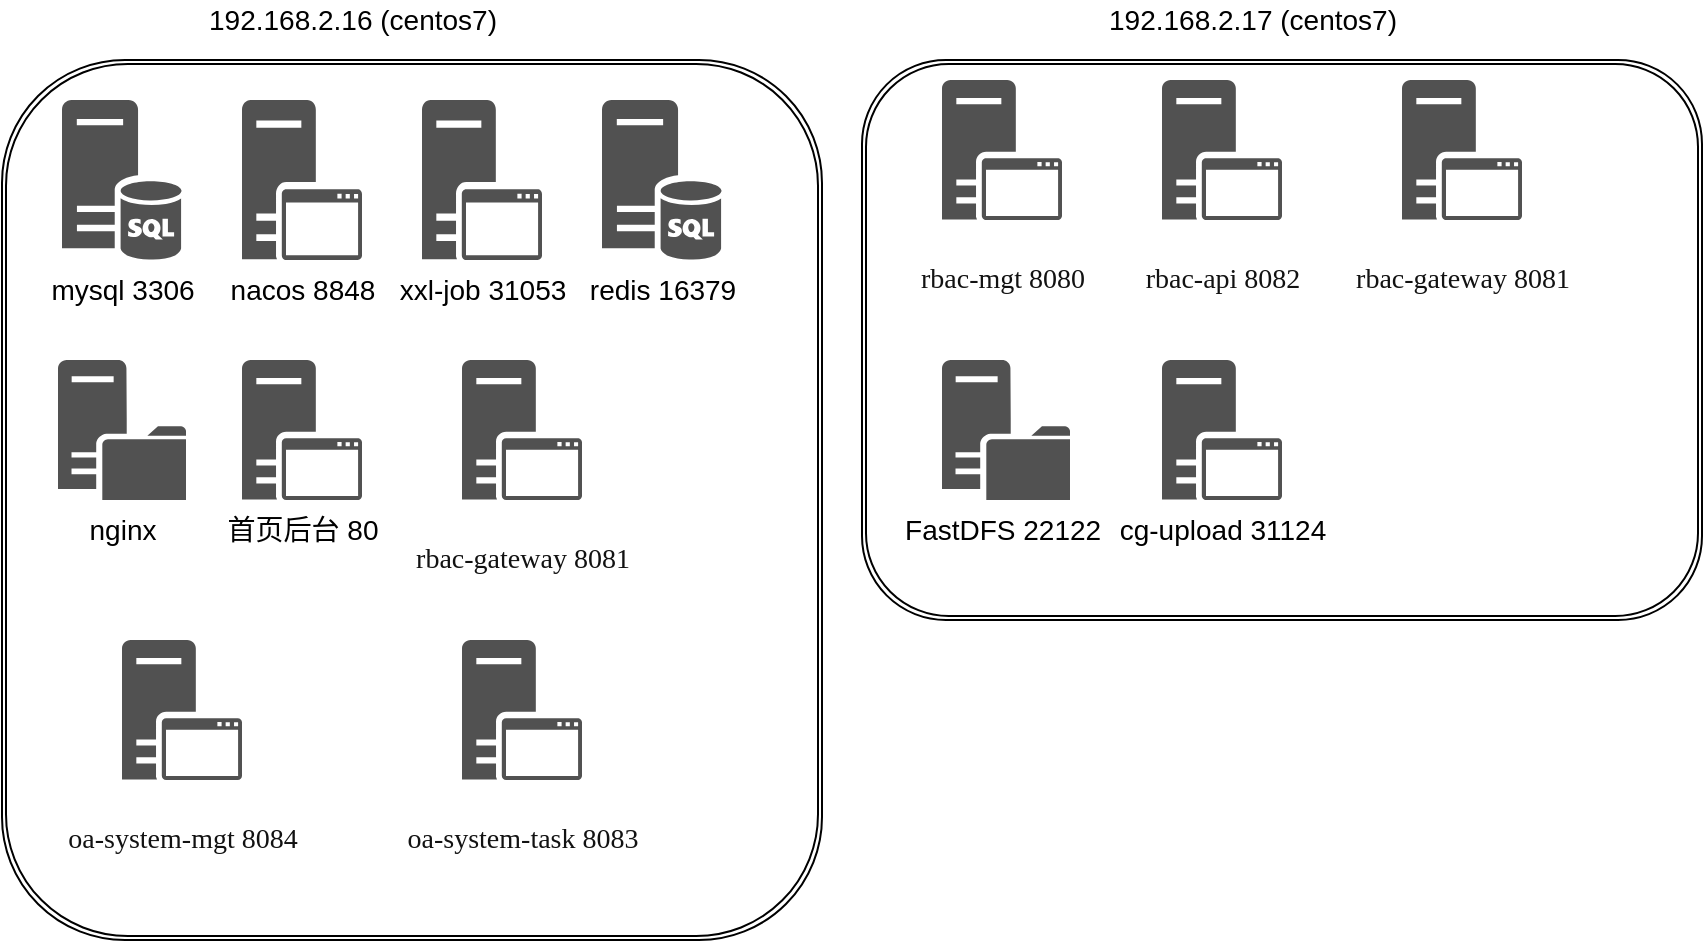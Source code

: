 <mxfile version="19.0.3" type="github">
  <diagram id="gyxdbfac7w9fEoyupBZN" name="第 1 页">
    <mxGraphModel dx="1209" dy="642" grid="1" gridSize="10" guides="1" tooltips="1" connect="1" arrows="1" fold="1" page="1" pageScale="1" pageWidth="827" pageHeight="1169" math="0" shadow="0">
      <root>
        <mxCell id="0" />
        <mxCell id="1" parent="0" />
        <mxCell id="14XUabpW_i0FxJF9m-nK-2" value="" style="shape=ext;double=1;rounded=1;whiteSpace=wrap;html=1;" parent="1" vertex="1">
          <mxGeometry x="70" y="280" width="410" height="440" as="geometry" />
        </mxCell>
        <mxCell id="14XUabpW_i0FxJF9m-nK-3" value="&lt;font style=&quot;font-size: 14px;&quot;&gt;192.168.2.16 (centos7)&lt;/font&gt;" style="text;html=1;align=center;verticalAlign=middle;resizable=0;points=[];autosize=1;strokeColor=none;fillColor=none;" parent="1" vertex="1">
          <mxGeometry x="165" y="250" width="160" height="20" as="geometry" />
        </mxCell>
        <object label="&lt;font style=&quot;font-size: 14px;&quot;&gt;mysql 3306&lt;/font&gt;" name="111" id="14XUabpW_i0FxJF9m-nK-1">
          <mxCell style="sketch=0;pointerEvents=1;shadow=0;dashed=0;html=1;strokeColor=none;labelPosition=center;verticalLabelPosition=bottom;verticalAlign=top;align=center;fillColor=#515151;shape=mxgraph.mscae.system_center.central_administration_site_sql" parent="1" vertex="1">
            <mxGeometry x="100" y="300" width="60" height="80" as="geometry" />
          </mxCell>
        </object>
        <mxCell id="14XUabpW_i0FxJF9m-nK-4" value="nacos&amp;nbsp;8848" style="sketch=0;pointerEvents=1;shadow=0;dashed=0;html=1;strokeColor=none;labelPosition=center;verticalLabelPosition=bottom;verticalAlign=top;align=center;fillColor=#515151;shape=mxgraph.mscae.system_center.secondary_site;fontSize=14;" parent="1" vertex="1">
          <mxGeometry x="190" y="300" width="60" height="80" as="geometry" />
        </mxCell>
        <mxCell id="14XUabpW_i0FxJF9m-nK-6" value="xxl-job&amp;nbsp;31053" style="sketch=0;pointerEvents=1;shadow=0;dashed=0;html=1;strokeColor=none;labelPosition=center;verticalLabelPosition=bottom;verticalAlign=top;align=center;fillColor=#515151;shape=mxgraph.mscae.system_center.secondary_site;fontSize=14;" parent="1" vertex="1">
          <mxGeometry x="280" y="300" width="60" height="80" as="geometry" />
        </mxCell>
        <object label="&lt;font style=&quot;font-size: 14px;&quot;&gt;redis 16379&lt;/font&gt;" name="111" id="14XUabpW_i0FxJF9m-nK-7">
          <mxCell style="sketch=0;pointerEvents=1;shadow=0;dashed=0;html=1;strokeColor=none;labelPosition=center;verticalLabelPosition=bottom;verticalAlign=top;align=center;fillColor=#515151;shape=mxgraph.mscae.system_center.central_administration_site_sql" parent="1" vertex="1">
            <mxGeometry x="370" y="300" width="60" height="80" as="geometry" />
          </mxCell>
        </object>
        <mxCell id="14XUabpW_i0FxJF9m-nK-8" value="nginx" style="sketch=0;pointerEvents=1;shadow=0;dashed=0;html=1;strokeColor=none;labelPosition=center;verticalLabelPosition=bottom;verticalAlign=top;align=center;fillColor=#515151;shape=mxgraph.mscae.system_center.distribution_point;fontSize=14;" parent="1" vertex="1">
          <mxGeometry x="98" y="430" width="64" height="70" as="geometry" />
        </mxCell>
        <mxCell id="14XUabpW_i0FxJF9m-nK-9" value="首页后台 80" style="sketch=0;pointerEvents=1;shadow=0;dashed=0;html=1;strokeColor=none;labelPosition=center;verticalLabelPosition=bottom;verticalAlign=top;align=center;fillColor=#515151;shape=mxgraph.mscae.system_center.secondary_site;fontSize=14;" parent="1" vertex="1">
          <mxGeometry x="190" y="430" width="60" height="70" as="geometry" />
        </mxCell>
        <mxCell id="14XUabpW_i0FxJF9m-nK-10" value="" style="shape=ext;double=1;rounded=1;whiteSpace=wrap;html=1;" parent="1" vertex="1">
          <mxGeometry x="500" y="280" width="420" height="280" as="geometry" />
        </mxCell>
        <mxCell id="14XUabpW_i0FxJF9m-nK-11" value="192.168.2.17 (centos7)" style="text;html=1;align=center;verticalAlign=middle;resizable=0;points=[];autosize=1;strokeColor=none;fillColor=none;fontSize=14;" parent="1" vertex="1">
          <mxGeometry x="615" y="250" width="160" height="20" as="geometry" />
        </mxCell>
        <mxCell id="14XUabpW_i0FxJF9m-nK-12" value="&lt;p class=&quot;MsoNormal&quot;&gt;&lt;span style=&quot;font-family: 微软雅黑; color: rgb(18, 18, 18); letter-spacing: 0pt; background: rgb(255, 255, 255);&quot;&gt;&lt;font style=&quot;font-size: 14px;&quot; face=&quot;微软雅黑&quot;&gt;rbac-mgt 8080&lt;/font&gt;&lt;/span&gt;&lt;/p&gt;" style="sketch=0;pointerEvents=1;shadow=0;dashed=0;html=1;strokeColor=none;labelPosition=center;verticalLabelPosition=bottom;verticalAlign=top;align=center;fillColor=#515151;shape=mxgraph.mscae.system_center.secondary_site;fontSize=14;" parent="1" vertex="1">
          <mxGeometry x="540" y="290" width="60" height="70" as="geometry" />
        </mxCell>
        <mxCell id="14XUabpW_i0FxJF9m-nK-13" value="&lt;p class=&quot;MsoNormal&quot;&gt;&lt;span style=&quot;font-family: 微软雅黑; color: rgb(18, 18, 18); letter-spacing: 0pt; background: rgb(255, 255, 255);&quot;&gt;&lt;font style=&quot;font-size: 14px;&quot; face=&quot;微软雅黑&quot;&gt;rbac-api 8082&lt;/font&gt;&lt;/span&gt;&lt;/p&gt;" style="sketch=0;pointerEvents=1;shadow=0;dashed=0;html=1;strokeColor=none;labelPosition=center;verticalLabelPosition=bottom;verticalAlign=top;align=center;fillColor=#515151;shape=mxgraph.mscae.system_center.secondary_site;fontSize=14;" parent="1" vertex="1">
          <mxGeometry x="650" y="290" width="60" height="70" as="geometry" />
        </mxCell>
        <mxCell id="14XUabpW_i0FxJF9m-nK-14" value="&lt;p class=&quot;MsoNormal&quot;&gt;&lt;span style=&quot;font-family: 微软雅黑; color: rgb(18, 18, 18); letter-spacing: 0pt; background: rgb(255, 255, 255);&quot;&gt;&lt;font style=&quot;font-size: 14px;&quot; face=&quot;微软雅黑&quot;&gt;rbac-gateway 8081&lt;/font&gt;&lt;/span&gt;&lt;/p&gt;" style="sketch=0;pointerEvents=1;shadow=0;dashed=0;html=1;strokeColor=none;labelPosition=center;verticalLabelPosition=bottom;verticalAlign=top;align=center;fillColor=#515151;shape=mxgraph.mscae.system_center.secondary_site;fontSize=14;" parent="1" vertex="1">
          <mxGeometry x="770" y="290" width="60" height="70" as="geometry" />
        </mxCell>
        <mxCell id="14XUabpW_i0FxJF9m-nK-15" value="&lt;p class=&quot;MsoNormal&quot;&gt;&lt;span style=&quot;font-family: 微软雅黑; color: rgb(18, 18, 18); letter-spacing: 0pt; background: rgb(255, 255, 255);&quot;&gt;&lt;font style=&quot;font-size: 14px;&quot; face=&quot;微软雅黑&quot;&gt;oa-system-mgt 8084&lt;/font&gt;&lt;/span&gt;&lt;/p&gt;" style="sketch=0;pointerEvents=1;shadow=0;dashed=0;html=1;strokeColor=none;labelPosition=center;verticalLabelPosition=bottom;verticalAlign=top;align=center;fillColor=#515151;shape=mxgraph.mscae.system_center.secondary_site;fontSize=14;" parent="1" vertex="1">
          <mxGeometry x="130" y="570" width="60" height="70" as="geometry" />
        </mxCell>
        <mxCell id="14XUabpW_i0FxJF9m-nK-16" value="&lt;p class=&quot;MsoNormal&quot;&gt;&lt;span style=&quot;font-family: 微软雅黑; color: rgb(18, 18, 18); letter-spacing: 0pt; background: rgb(255, 255, 255);&quot;&gt;&lt;font style=&quot;font-size: 14px;&quot; face=&quot;微软雅黑&quot;&gt;oa-system-task 8083&lt;/font&gt;&lt;/span&gt;&lt;/p&gt;" style="sketch=0;pointerEvents=1;shadow=0;dashed=0;html=1;strokeColor=none;labelPosition=center;verticalLabelPosition=bottom;verticalAlign=top;align=center;fillColor=#515151;shape=mxgraph.mscae.system_center.secondary_site;fontSize=14;" parent="1" vertex="1">
          <mxGeometry x="300" y="570" width="60" height="70" as="geometry" />
        </mxCell>
        <mxCell id="YEvxFoz8mq9zJ5z52Tba-4" value="FastDFS&amp;nbsp;22122&amp;nbsp;" style="sketch=0;pointerEvents=1;shadow=0;dashed=0;html=1;strokeColor=none;labelPosition=center;verticalLabelPosition=bottom;verticalAlign=top;align=center;fillColor=#515151;shape=mxgraph.mscae.system_center.distribution_point;fontSize=14;" parent="1" vertex="1">
          <mxGeometry x="540" y="430" width="64" height="70" as="geometry" />
        </mxCell>
        <mxCell id="V4N81V1IKwzVDaUrtDr3-1" value="&lt;p class=&quot;MsoNormal&quot;&gt;&lt;span style=&quot;font-family: 微软雅黑; color: rgb(18, 18, 18); letter-spacing: 0pt; background: rgb(255, 255, 255);&quot;&gt;&lt;font style=&quot;font-size: 14px;&quot; face=&quot;微软雅黑&quot;&gt;rbac-gateway 8081&lt;/font&gt;&lt;/span&gt;&lt;/p&gt;" style="sketch=0;pointerEvents=1;shadow=0;dashed=0;html=1;strokeColor=none;labelPosition=center;verticalLabelPosition=bottom;verticalAlign=top;align=center;fillColor=#515151;shape=mxgraph.mscae.system_center.secondary_site;fontSize=14;" parent="1" vertex="1">
          <mxGeometry x="300" y="430" width="60" height="70" as="geometry" />
        </mxCell>
        <mxCell id="GhjXRofnG6G5XBK42-t9-2" value="cg-upload 31124" style="sketch=0;pointerEvents=1;shadow=0;dashed=0;html=1;strokeColor=none;labelPosition=center;verticalLabelPosition=bottom;verticalAlign=top;align=center;fillColor=#515151;shape=mxgraph.mscae.system_center.secondary_site;fontSize=14;" vertex="1" parent="1">
          <mxGeometry x="650" y="430" width="60" height="70" as="geometry" />
        </mxCell>
      </root>
    </mxGraphModel>
  </diagram>
</mxfile>

